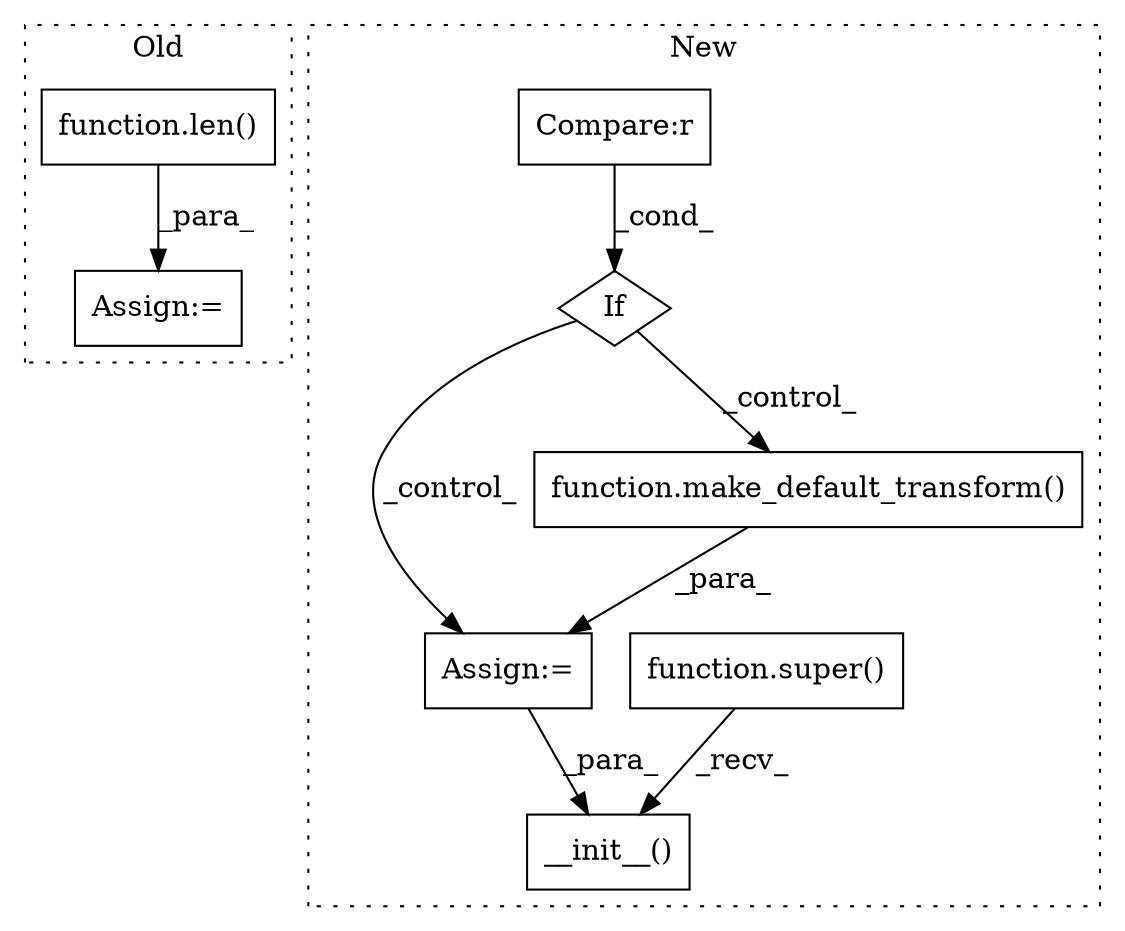 digraph G {
subgraph cluster0 {
1 [label="function.len()" a="75" s="363,383" l="4,1" shape="box"];
3 [label="Assign:=" a="68" s="360" l="3" shape="box"];
label = "Old";
style="dotted";
}
subgraph cluster1 {
2 [label="__init__()" a="75" s="297,323" l="17,1" shape="box"];
4 [label="function.super()" a="75" s="297" l="7" shape="box"];
5 [label="Assign:=" a="68" s="246" l="3" shape="box"];
6 [label="If" a="96" s="203" l="3" shape="diamond"];
7 [label="Compare:r" a="40" s="206" l="17" shape="box"];
8 [label="function.make_default_transform()" a="75" s="249,287" l="23,1" shape="box"];
label = "New";
style="dotted";
}
1 -> 3 [label="_para_"];
4 -> 2 [label="_recv_"];
5 -> 2 [label="_para_"];
6 -> 5 [label="_control_"];
6 -> 8 [label="_control_"];
7 -> 6 [label="_cond_"];
8 -> 5 [label="_para_"];
}